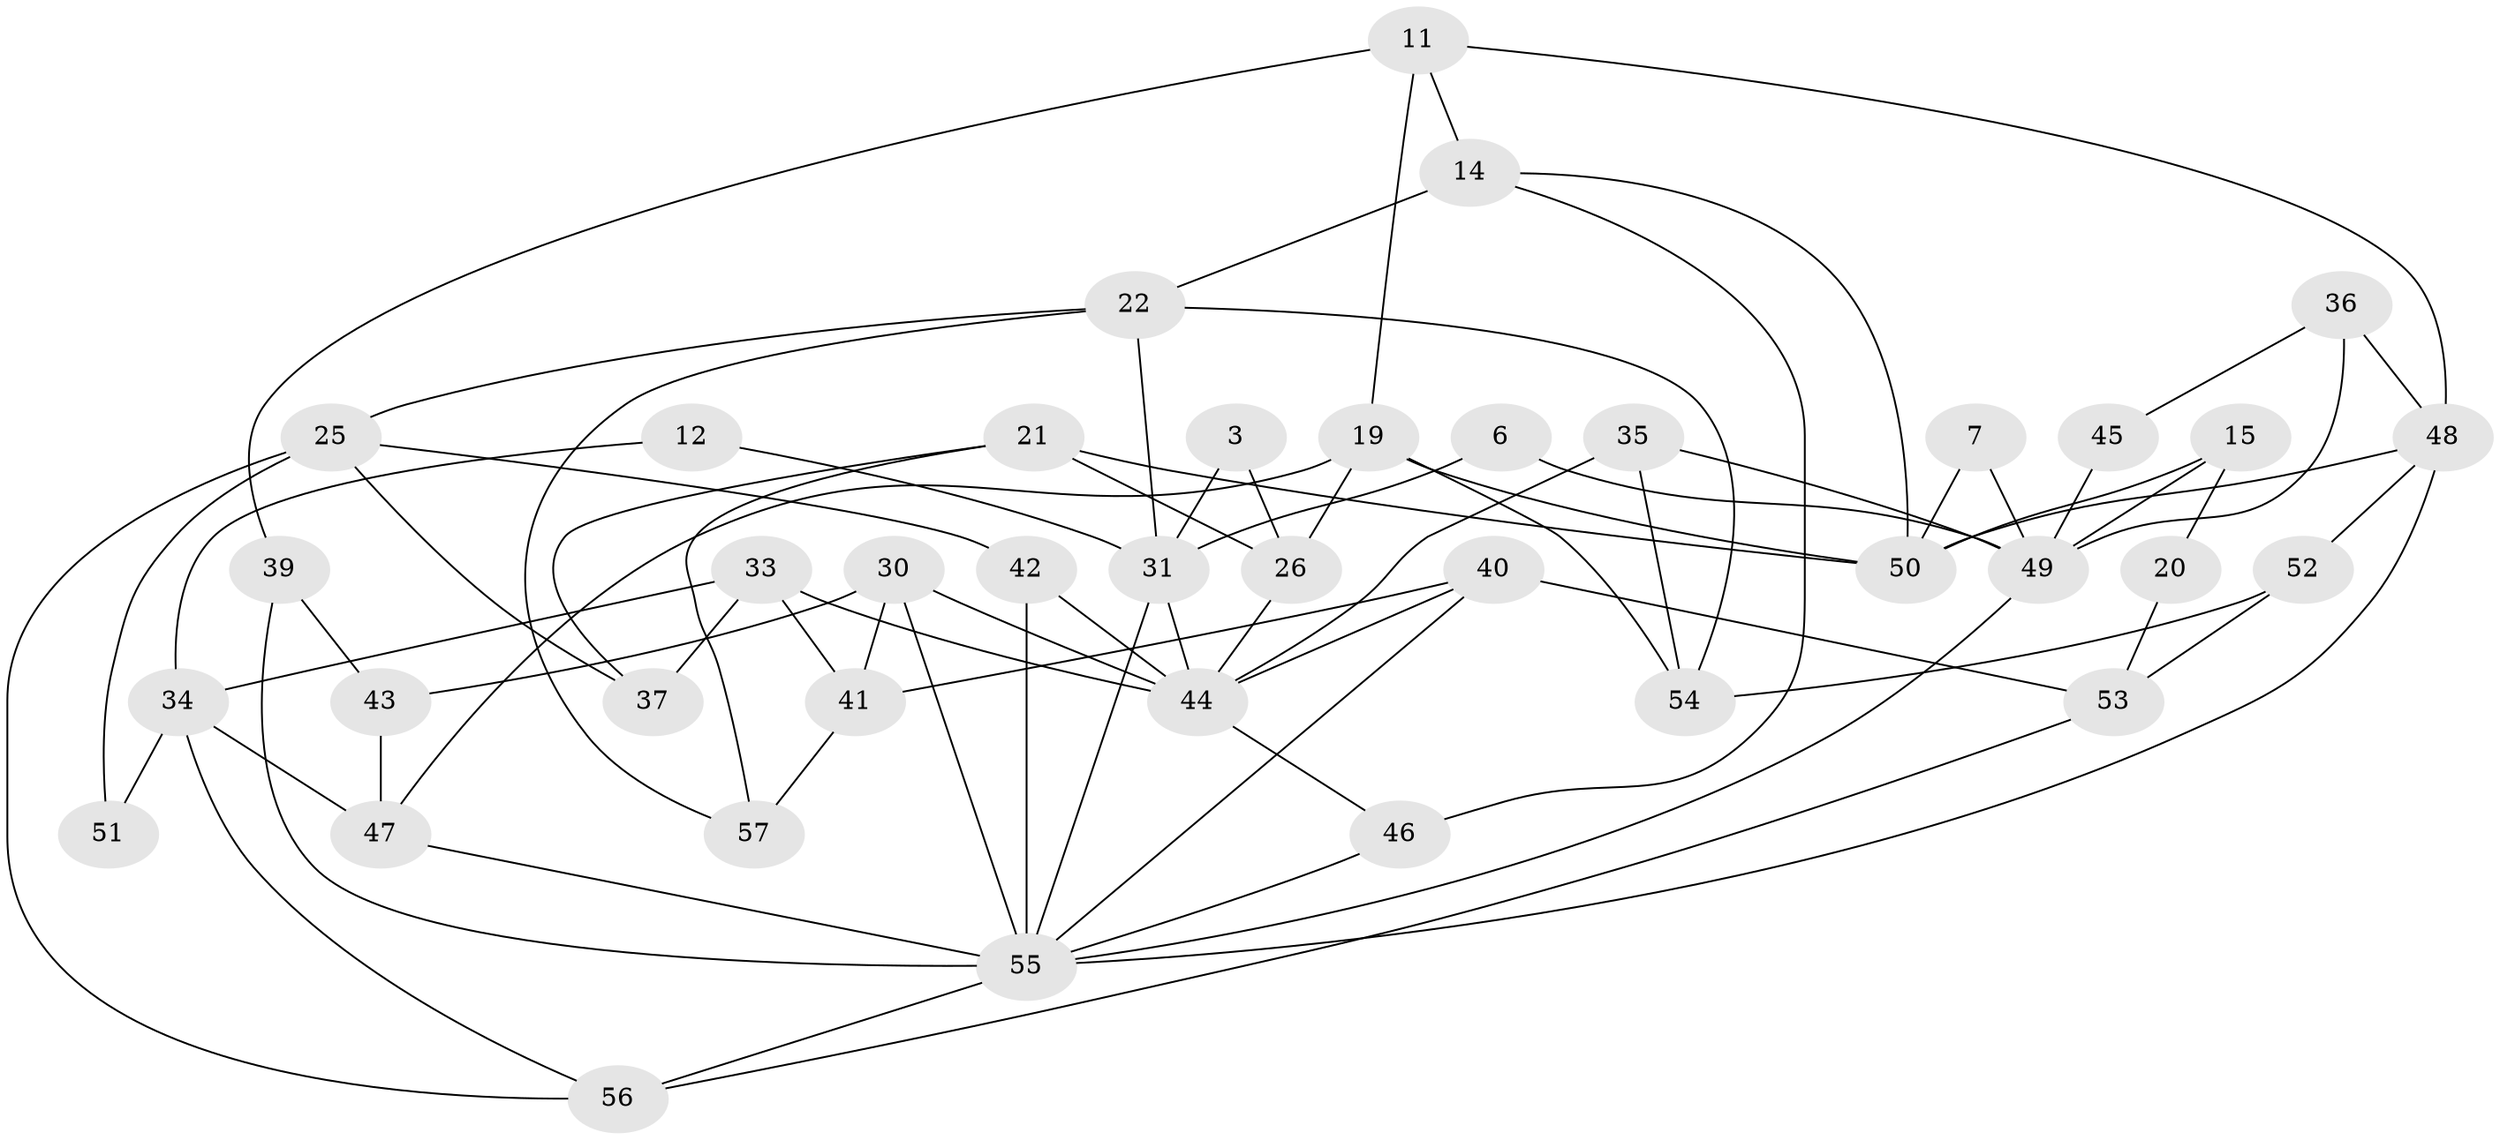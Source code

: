 // original degree distribution, {4: 0.2807017543859649, 6: 0.12280701754385964, 2: 0.07017543859649122, 5: 0.14035087719298245, 3: 0.3508771929824561, 7: 0.03508771929824561}
// Generated by graph-tools (version 1.1) at 2025/53/03/04/25 21:53:29]
// undirected, 39 vertices, 77 edges
graph export_dot {
graph [start="1"]
  node [color=gray90,style=filled];
  3;
  6;
  7;
  11;
  12;
  14 [super="+9"];
  15;
  19 [super="+16"];
  20;
  21 [super="+13"];
  22;
  25 [super="+23"];
  26;
  30;
  31 [super="+17+27"];
  33 [super="+1"];
  34 [super="+24"];
  35;
  36 [super="+29"];
  37;
  39;
  40;
  41;
  42;
  43;
  44 [super="+8"];
  45;
  46;
  47;
  48 [super="+28"];
  49 [super="+4"];
  50 [super="+32"];
  51;
  52;
  53;
  54;
  55 [super="+2+18+38"];
  56;
  57;
  3 -- 26;
  3 -- 31;
  6 -- 31;
  6 -- 49;
  7 -- 49 [weight=2];
  7 -- 50;
  11 -- 39;
  11 -- 14;
  11 -- 19;
  11 -- 48;
  12 -- 34;
  12 -- 31;
  14 -- 22 [weight=2];
  14 -- 46;
  14 -- 50;
  15 -- 49;
  15 -- 20;
  15 -- 50;
  19 -- 50 [weight=2];
  19 -- 54;
  19 -- 26 [weight=2];
  19 -- 47;
  20 -- 53;
  21 -- 26;
  21 -- 37;
  21 -- 50 [weight=2];
  21 -- 57;
  22 -- 31 [weight=2];
  22 -- 54;
  22 -- 57;
  22 -- 25;
  25 -- 56;
  25 -- 42;
  25 -- 51;
  25 -- 37;
  26 -- 44;
  30 -- 55;
  30 -- 43;
  30 -- 41;
  30 -- 44;
  31 -- 55 [weight=3];
  31 -- 44 [weight=2];
  33 -- 41;
  33 -- 37;
  33 -- 34 [weight=2];
  33 -- 44;
  34 -- 47 [weight=2];
  34 -- 51 [weight=2];
  34 -- 56;
  35 -- 44;
  35 -- 54;
  35 -- 49;
  36 -- 48 [weight=2];
  36 -- 45;
  36 -- 49;
  39 -- 55 [weight=4];
  39 -- 43;
  40 -- 55;
  40 -- 53;
  40 -- 41;
  40 -- 44;
  41 -- 57;
  42 -- 44;
  42 -- 55;
  43 -- 47;
  44 -- 46;
  45 -- 49 [weight=2];
  46 -- 55;
  47 -- 55;
  48 -- 50 [weight=2];
  48 -- 52;
  48 -- 55;
  49 -- 55;
  52 -- 54;
  52 -- 53;
  53 -- 56;
  55 -- 56;
}
